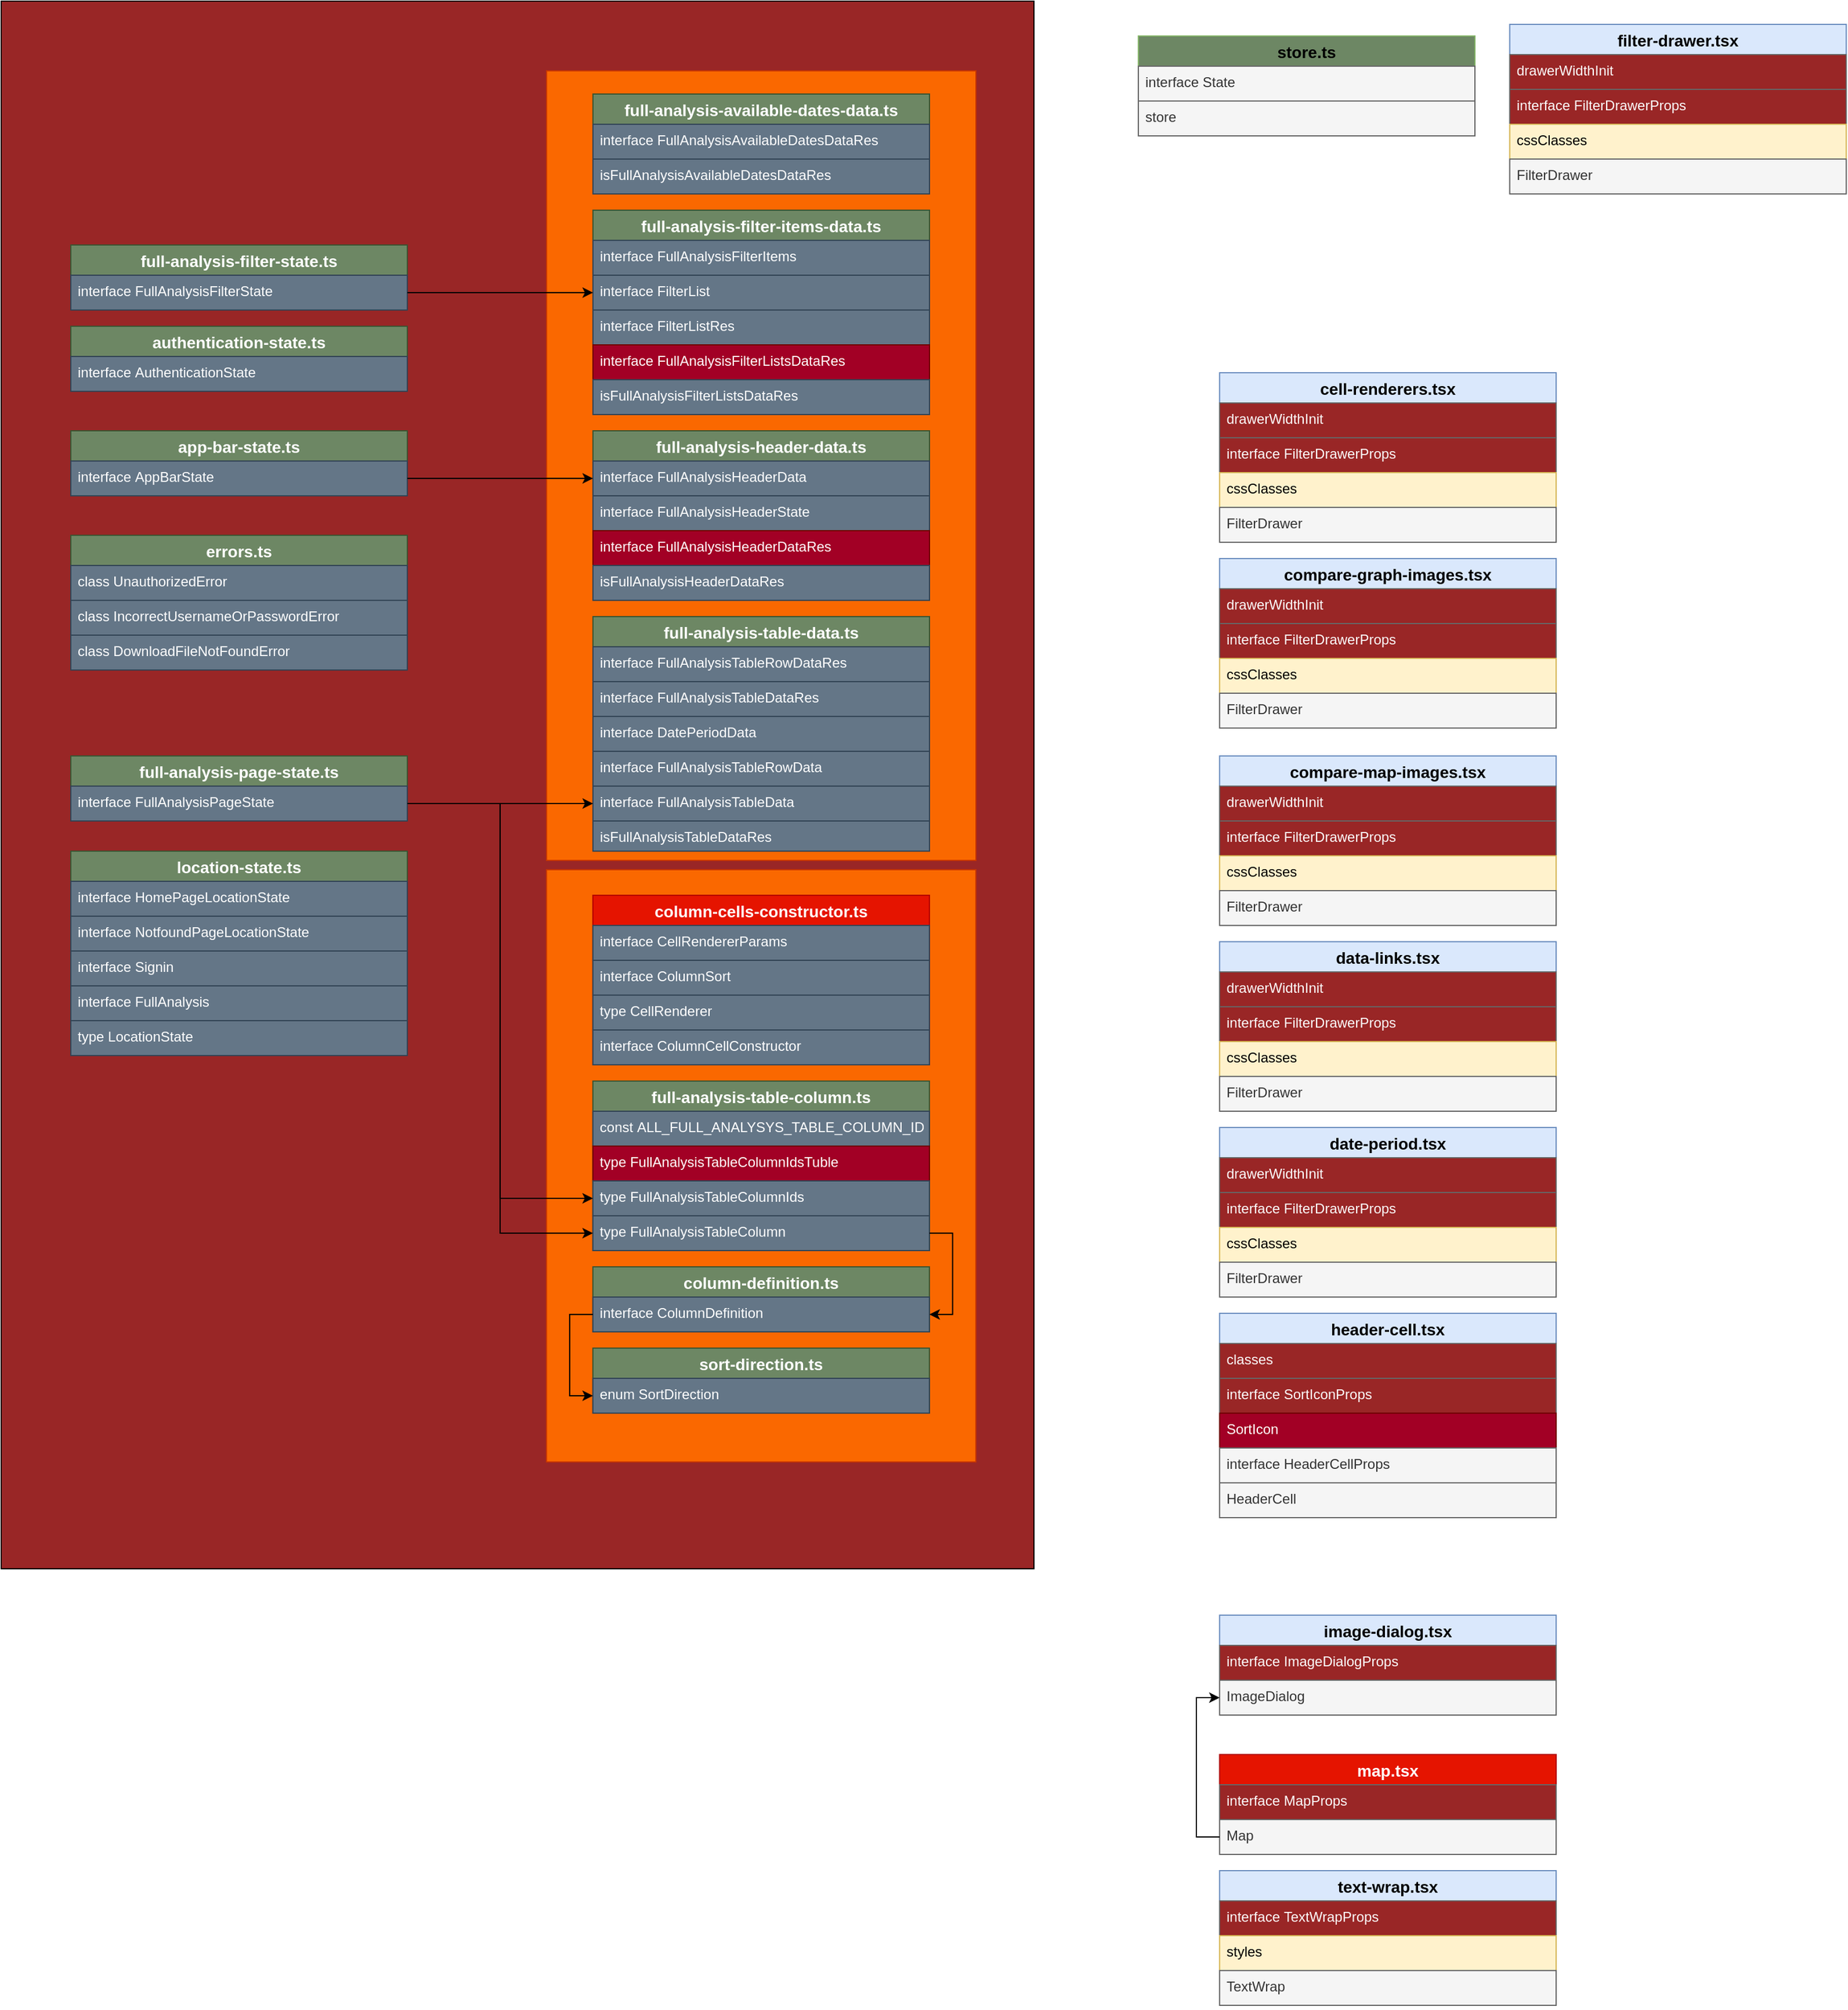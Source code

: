 <mxfile version="14.9.4" type="github">
  <diagram id="5SXes1SylNmNLAyZej1b" name="Page-1">
    <mxGraphModel dx="4013" dy="727" grid="1" gridSize="10" guides="1" tooltips="1" connect="1" arrows="1" fold="1" page="1" pageScale="1" pageWidth="850" pageHeight="1100" math="0" shadow="0">
      <root>
        <mxCell id="0" />
        <mxCell id="1" parent="0" />
        <mxCell id="j3aWC36EJ92PUxpBvVHE-167" value="" style="rounded=0;whiteSpace=wrap;html=1;fillColor=#992626;" vertex="1" parent="1">
          <mxGeometry x="-2810" y="80" width="890" height="1350" as="geometry" />
        </mxCell>
        <mxCell id="j3aWC36EJ92PUxpBvVHE-138" value="" style="rounded=0;whiteSpace=wrap;html=1;fillColor=#fa6800;strokeColor=#C73500;fontColor=#000000;" vertex="1" parent="1">
          <mxGeometry x="-2340" y="140" width="370" height="680" as="geometry" />
        </mxCell>
        <mxCell id="j3aWC36EJ92PUxpBvVHE-137" value="" style="rounded=0;whiteSpace=wrap;html=1;fillColor=#fa6800;strokeColor=#C73500;fontColor=#000000;" vertex="1" parent="1">
          <mxGeometry x="-2340.07" y="828" width="370" height="510" as="geometry" />
        </mxCell>
        <mxCell id="j3aWC36EJ92PUxpBvVHE-92" value="full-analysis-available-dates-data.ts" style="swimlane;fontStyle=1;childLayout=stackLayout;horizontal=1;startSize=26;horizontalStack=0;resizeParent=1;resizeParentMax=0;resizeLast=0;collapsible=1;marginBottom=0;align=center;fontSize=14;fillColor=#6d8764;strokeColor=#3A5431;fontColor=#ffffff;" vertex="1" parent="1">
          <mxGeometry x="-2300" y="160" width="290" height="86" as="geometry">
            <mxRectangle x="-70" y="90" width="120" height="26" as="alternateBounds" />
          </mxGeometry>
        </mxCell>
        <mxCell id="j3aWC36EJ92PUxpBvVHE-93" value="interface FullAnalysisAvailableDatesDataRes" style="text;strokeColor=#314354;fillColor=#647687;spacingLeft=4;spacingRight=4;overflow=hidden;rotatable=0;points=[[0,0.5],[1,0.5]];portConstraint=eastwest;fontSize=12;fontColor=#ffffff;" vertex="1" parent="j3aWC36EJ92PUxpBvVHE-92">
          <mxGeometry y="26" width="290" height="30" as="geometry" />
        </mxCell>
        <mxCell id="j3aWC36EJ92PUxpBvVHE-94" value="isFullAnalysisAvailableDatesDataRes" style="text;strokeColor=#314354;fillColor=#647687;spacingLeft=4;spacingRight=4;overflow=hidden;rotatable=0;points=[[0,0.5],[1,0.5]];portConstraint=eastwest;fontSize=12;fontColor=#ffffff;" vertex="1" parent="j3aWC36EJ92PUxpBvVHE-92">
          <mxGeometry y="56" width="290" height="30" as="geometry" />
        </mxCell>
        <mxCell id="j3aWC36EJ92PUxpBvVHE-95" value="full-analysis-filter-items-data.ts" style="swimlane;fontStyle=1;childLayout=stackLayout;horizontal=1;startSize=26;horizontalStack=0;resizeParent=1;resizeParentMax=0;resizeLast=0;collapsible=1;marginBottom=0;align=center;fontSize=14;fillColor=#6d8764;strokeColor=#3A5431;fontColor=#ffffff;" vertex="1" parent="1">
          <mxGeometry x="-2300" y="260" width="290" height="176" as="geometry">
            <mxRectangle x="-70" y="90" width="120" height="26" as="alternateBounds" />
          </mxGeometry>
        </mxCell>
        <mxCell id="j3aWC36EJ92PUxpBvVHE-96" value="interface FullAnalysisFilterItems" style="text;strokeColor=#314354;fillColor=#647687;spacingLeft=4;spacingRight=4;overflow=hidden;rotatable=0;points=[[0,0.5],[1,0.5]];portConstraint=eastwest;fontSize=12;fontColor=#ffffff;" vertex="1" parent="j3aWC36EJ92PUxpBvVHE-95">
          <mxGeometry y="26" width="290" height="30" as="geometry" />
        </mxCell>
        <mxCell id="j3aWC36EJ92PUxpBvVHE-97" value="interface FilterList" style="text;strokeColor=#314354;fillColor=#647687;spacingLeft=4;spacingRight=4;overflow=hidden;rotatable=0;points=[[0,0.5],[1,0.5]];portConstraint=eastwest;fontSize=12;fontColor=#ffffff;" vertex="1" parent="j3aWC36EJ92PUxpBvVHE-95">
          <mxGeometry y="56" width="290" height="30" as="geometry" />
        </mxCell>
        <mxCell id="j3aWC36EJ92PUxpBvVHE-104" value="interface FilterListRes" style="text;strokeColor=#314354;fillColor=#647687;spacingLeft=4;spacingRight=4;overflow=hidden;rotatable=0;points=[[0,0.5],[1,0.5]];portConstraint=eastwest;fontSize=12;fontColor=#ffffff;" vertex="1" parent="j3aWC36EJ92PUxpBvVHE-95">
          <mxGeometry y="86" width="290" height="30" as="geometry" />
        </mxCell>
        <mxCell id="j3aWC36EJ92PUxpBvVHE-105" value="interface FullAnalysisFilterListsDataRes" style="text;strokeColor=#6F0000;fillColor=#a20025;spacingLeft=4;spacingRight=4;overflow=hidden;rotatable=0;points=[[0,0.5],[1,0.5]];portConstraint=eastwest;fontSize=12;fontColor=#ffffff;" vertex="1" parent="j3aWC36EJ92PUxpBvVHE-95">
          <mxGeometry y="116" width="290" height="30" as="geometry" />
        </mxCell>
        <mxCell id="j3aWC36EJ92PUxpBvVHE-106" value="isFullAnalysisFilterListsDataRes" style="text;strokeColor=#314354;fillColor=#647687;spacingLeft=4;spacingRight=4;overflow=hidden;rotatable=0;points=[[0,0.5],[1,0.5]];portConstraint=eastwest;fontSize=12;fontColor=#ffffff;" vertex="1" parent="j3aWC36EJ92PUxpBvVHE-95">
          <mxGeometry y="146" width="290" height="30" as="geometry" />
        </mxCell>
        <mxCell id="j3aWC36EJ92PUxpBvVHE-101" value="full-analysis-table-data.ts" style="swimlane;fontStyle=1;childLayout=stackLayout;horizontal=1;startSize=26;horizontalStack=0;resizeParent=1;resizeParentMax=0;resizeLast=0;collapsible=1;marginBottom=0;align=center;fontSize=14;fillColor=#6d8764;strokeColor=#3A5431;fontColor=#ffffff;" vertex="1" parent="1">
          <mxGeometry x="-2300" y="610" width="290" height="202" as="geometry">
            <mxRectangle x="-70" y="90" width="120" height="26" as="alternateBounds" />
          </mxGeometry>
        </mxCell>
        <mxCell id="j3aWC36EJ92PUxpBvVHE-102" value="interface FullAnalysisTableRowDataRes" style="text;strokeColor=#314354;fillColor=#647687;spacingLeft=4;spacingRight=4;overflow=hidden;rotatable=0;points=[[0,0.5],[1,0.5]];portConstraint=eastwest;fontSize=12;fontColor=#ffffff;" vertex="1" parent="j3aWC36EJ92PUxpBvVHE-101">
          <mxGeometry y="26" width="290" height="30" as="geometry" />
        </mxCell>
        <mxCell id="j3aWC36EJ92PUxpBvVHE-113" value="interface FullAnalysisTableDataRes" style="text;strokeColor=#314354;fillColor=#647687;spacingLeft=4;spacingRight=4;overflow=hidden;rotatable=0;points=[[0,0.5],[1,0.5]];portConstraint=eastwest;fontSize=12;fontColor=#ffffff;" vertex="1" parent="j3aWC36EJ92PUxpBvVHE-101">
          <mxGeometry y="56" width="290" height="30" as="geometry" />
        </mxCell>
        <mxCell id="j3aWC36EJ92PUxpBvVHE-114" value="interface DatePeriodData" style="text;strokeColor=#314354;fillColor=#647687;spacingLeft=4;spacingRight=4;overflow=hidden;rotatable=0;points=[[0,0.5],[1,0.5]];portConstraint=eastwest;fontSize=12;fontColor=#ffffff;" vertex="1" parent="j3aWC36EJ92PUxpBvVHE-101">
          <mxGeometry y="86" width="290" height="30" as="geometry" />
        </mxCell>
        <mxCell id="j3aWC36EJ92PUxpBvVHE-115" value="interface FullAnalysisTableRowData" style="text;strokeColor=#314354;fillColor=#647687;spacingLeft=4;spacingRight=4;overflow=hidden;rotatable=0;points=[[0,0.5],[1,0.5]];portConstraint=eastwest;fontSize=12;fontColor=#ffffff;" vertex="1" parent="j3aWC36EJ92PUxpBvVHE-101">
          <mxGeometry y="116" width="290" height="30" as="geometry" />
        </mxCell>
        <mxCell id="j3aWC36EJ92PUxpBvVHE-116" value="interface FullAnalysisTableData" style="text;strokeColor=#314354;fillColor=#647687;spacingLeft=4;spacingRight=4;overflow=hidden;rotatable=0;points=[[0,0.5],[1,0.5]];portConstraint=eastwest;fontSize=12;fontColor=#ffffff;" vertex="1" parent="j3aWC36EJ92PUxpBvVHE-101">
          <mxGeometry y="146" width="290" height="30" as="geometry" />
        </mxCell>
        <mxCell id="j3aWC36EJ92PUxpBvVHE-103" value="isFullAnalysisTableDataRes" style="text;strokeColor=#314354;fillColor=#647687;spacingLeft=4;spacingRight=4;overflow=hidden;rotatable=0;points=[[0,0.5],[1,0.5]];portConstraint=eastwest;fontSize=12;fontColor=#ffffff;" vertex="1" parent="j3aWC36EJ92PUxpBvVHE-101">
          <mxGeometry y="176" width="290" height="26" as="geometry" />
        </mxCell>
        <mxCell id="j3aWC36EJ92PUxpBvVHE-107" value="full-analysis-header-data.ts" style="swimlane;fontStyle=1;childLayout=stackLayout;horizontal=1;startSize=26;horizontalStack=0;resizeParent=1;resizeParentMax=0;resizeLast=0;collapsible=1;marginBottom=0;align=center;fontSize=14;fillColor=#6d8764;strokeColor=#3A5431;fontColor=#ffffff;" vertex="1" parent="1">
          <mxGeometry x="-2300" y="450" width="290" height="146" as="geometry">
            <mxRectangle x="-70" y="90" width="120" height="26" as="alternateBounds" />
          </mxGeometry>
        </mxCell>
        <mxCell id="j3aWC36EJ92PUxpBvVHE-108" value="interface FullAnalysisHeaderData" style="text;strokeColor=#314354;fillColor=#647687;spacingLeft=4;spacingRight=4;overflow=hidden;rotatable=0;points=[[0,0.5],[1,0.5]];portConstraint=eastwest;fontSize=12;fontColor=#ffffff;" vertex="1" parent="j3aWC36EJ92PUxpBvVHE-107">
          <mxGeometry y="26" width="290" height="30" as="geometry" />
        </mxCell>
        <mxCell id="j3aWC36EJ92PUxpBvVHE-109" value="interface FullAnalysisHeaderState" style="text;strokeColor=#314354;fillColor=#647687;spacingLeft=4;spacingRight=4;overflow=hidden;rotatable=0;points=[[0,0.5],[1,0.5]];portConstraint=eastwest;fontSize=12;fontColor=#ffffff;" vertex="1" parent="j3aWC36EJ92PUxpBvVHE-107">
          <mxGeometry y="56" width="290" height="30" as="geometry" />
        </mxCell>
        <mxCell id="j3aWC36EJ92PUxpBvVHE-111" value="interface FullAnalysisHeaderDataRes" style="text;strokeColor=#6F0000;fillColor=#a20025;spacingLeft=4;spacingRight=4;overflow=hidden;rotatable=0;points=[[0,0.5],[1,0.5]];portConstraint=eastwest;fontSize=12;fontColor=#ffffff;" vertex="1" parent="j3aWC36EJ92PUxpBvVHE-107">
          <mxGeometry y="86" width="290" height="30" as="geometry" />
        </mxCell>
        <mxCell id="j3aWC36EJ92PUxpBvVHE-112" value="isFullAnalysisHeaderDataRes" style="text;strokeColor=#314354;fillColor=#647687;spacingLeft=4;spacingRight=4;overflow=hidden;rotatable=0;points=[[0,0.5],[1,0.5]];portConstraint=eastwest;fontSize=12;fontColor=#ffffff;" vertex="1" parent="j3aWC36EJ92PUxpBvVHE-107">
          <mxGeometry y="116" width="290" height="30" as="geometry" />
        </mxCell>
        <mxCell id="j3aWC36EJ92PUxpBvVHE-117" value="column-definition.ts" style="swimlane;fontStyle=1;childLayout=stackLayout;horizontal=1;startSize=26;horizontalStack=0;resizeParent=1;resizeParentMax=0;resizeLast=0;collapsible=1;marginBottom=0;align=center;fontSize=14;fillColor=#6d8764;strokeColor=#3A5431;fontColor=#ffffff;" vertex="1" parent="1">
          <mxGeometry x="-2300.07" y="1170" width="290" height="56" as="geometry">
            <mxRectangle x="-70" y="90" width="120" height="26" as="alternateBounds" />
          </mxGeometry>
        </mxCell>
        <mxCell id="j3aWC36EJ92PUxpBvVHE-119" value="interface ColumnDefinition" style="text;strokeColor=#314354;fillColor=#647687;spacingLeft=4;spacingRight=4;overflow=hidden;rotatable=0;points=[[0,0.5],[1,0.5]];portConstraint=eastwest;fontSize=12;fontColor=#ffffff;" vertex="1" parent="j3aWC36EJ92PUxpBvVHE-117">
          <mxGeometry y="26" width="290" height="30" as="geometry" />
        </mxCell>
        <mxCell id="j3aWC36EJ92PUxpBvVHE-120" value="full-analysis-table-column.ts" style="swimlane;fontStyle=1;childLayout=stackLayout;horizontal=1;startSize=26;horizontalStack=0;resizeParent=1;resizeParentMax=0;resizeLast=0;collapsible=1;marginBottom=0;align=center;fontSize=14;fillColor=#6d8764;strokeColor=#3A5431;fontColor=#ffffff;" vertex="1" parent="1">
          <mxGeometry x="-2300.07" y="1010" width="290" height="146" as="geometry">
            <mxRectangle x="-70" y="90" width="120" height="26" as="alternateBounds" />
          </mxGeometry>
        </mxCell>
        <mxCell id="j3aWC36EJ92PUxpBvVHE-121" value="const ALL_FULL_ANALYSYS_TABLE_COLUMN_IDS" style="text;strokeColor=#314354;fillColor=#647687;spacingLeft=4;spacingRight=4;overflow=hidden;rotatable=0;points=[[0,0.5],[1,0.5]];portConstraint=eastwest;fontSize=12;fontColor=#ffffff;" vertex="1" parent="j3aWC36EJ92PUxpBvVHE-120">
          <mxGeometry y="26" width="290" height="30" as="geometry" />
        </mxCell>
        <mxCell id="j3aWC36EJ92PUxpBvVHE-122" value="type FullAnalysisTableColumnIdsTuble" style="text;strokeColor=#6F0000;fillColor=#a20025;spacingLeft=4;spacingRight=4;overflow=hidden;rotatable=0;points=[[0,0.5],[1,0.5]];portConstraint=eastwest;fontSize=12;fontColor=#ffffff;" vertex="1" parent="j3aWC36EJ92PUxpBvVHE-120">
          <mxGeometry y="56" width="290" height="30" as="geometry" />
        </mxCell>
        <mxCell id="j3aWC36EJ92PUxpBvVHE-132" value="type FullAnalysisTableColumnIds" style="text;strokeColor=#314354;fillColor=#647687;spacingLeft=4;spacingRight=4;overflow=hidden;rotatable=0;points=[[0,0.5],[1,0.5]];portConstraint=eastwest;fontSize=12;fontColor=#ffffff;" vertex="1" parent="j3aWC36EJ92PUxpBvVHE-120">
          <mxGeometry y="86" width="290" height="30" as="geometry" />
        </mxCell>
        <mxCell id="j3aWC36EJ92PUxpBvVHE-133" value="type FullAnalysisTableColumn" style="text;strokeColor=#314354;fillColor=#647687;spacingLeft=4;spacingRight=4;overflow=hidden;rotatable=0;points=[[0,0.5],[1,0.5]];portConstraint=eastwest;fontSize=12;fontColor=#ffffff;" vertex="1" parent="j3aWC36EJ92PUxpBvVHE-120">
          <mxGeometry y="116" width="290" height="30" as="geometry" />
        </mxCell>
        <mxCell id="j3aWC36EJ92PUxpBvVHE-123" value="sort-direction.ts" style="swimlane;fontStyle=1;childLayout=stackLayout;horizontal=1;startSize=26;horizontalStack=0;resizeParent=1;resizeParentMax=0;resizeLast=0;collapsible=1;marginBottom=0;align=center;fontSize=14;fillColor=#6d8764;strokeColor=#3A5431;fontColor=#ffffff;" vertex="1" parent="1">
          <mxGeometry x="-2300.07" y="1240" width="290" height="56" as="geometry">
            <mxRectangle x="-70" y="90" width="120" height="26" as="alternateBounds" />
          </mxGeometry>
        </mxCell>
        <mxCell id="j3aWC36EJ92PUxpBvVHE-124" value="enum SortDirection" style="text;strokeColor=#314354;fillColor=#647687;spacingLeft=4;spacingRight=4;overflow=hidden;rotatable=0;points=[[0,0.5],[1,0.5]];portConstraint=eastwest;fontSize=12;fontColor=#ffffff;" vertex="1" parent="j3aWC36EJ92PUxpBvVHE-123">
          <mxGeometry y="26" width="290" height="30" as="geometry" />
        </mxCell>
        <mxCell id="j3aWC36EJ92PUxpBvVHE-126" value="column-cells-constructor.ts" style="swimlane;fontStyle=1;childLayout=stackLayout;horizontal=1;startSize=26;horizontalStack=0;resizeParent=1;resizeParentMax=0;resizeLast=0;collapsible=1;marginBottom=0;align=center;fontSize=14;fillColor=#e51400;strokeColor=#B20000;fontColor=#ffffff;" vertex="1" parent="1">
          <mxGeometry x="-2300.07" y="850" width="290" height="146" as="geometry">
            <mxRectangle x="-70" y="90" width="120" height="26" as="alternateBounds" />
          </mxGeometry>
        </mxCell>
        <mxCell id="j3aWC36EJ92PUxpBvVHE-127" value="interface CellRendererParams" style="text;strokeColor=#314354;fillColor=#647687;spacingLeft=4;spacingRight=4;overflow=hidden;rotatable=0;points=[[0,0.5],[1,0.5]];portConstraint=eastwest;fontSize=12;fontColor=#ffffff;" vertex="1" parent="j3aWC36EJ92PUxpBvVHE-126">
          <mxGeometry y="26" width="290" height="30" as="geometry" />
        </mxCell>
        <mxCell id="j3aWC36EJ92PUxpBvVHE-128" value="interface ColumnSort" style="text;strokeColor=#314354;fillColor=#647687;spacingLeft=4;spacingRight=4;overflow=hidden;rotatable=0;points=[[0,0.5],[1,0.5]];portConstraint=eastwest;fontSize=12;fontColor=#ffffff;" vertex="1" parent="j3aWC36EJ92PUxpBvVHE-126">
          <mxGeometry y="56" width="290" height="30" as="geometry" />
        </mxCell>
        <mxCell id="j3aWC36EJ92PUxpBvVHE-130" value="type CellRenderer" style="text;strokeColor=#314354;fillColor=#647687;spacingLeft=4;spacingRight=4;overflow=hidden;rotatable=0;points=[[0,0.5],[1,0.5]];portConstraint=eastwest;fontSize=12;fontColor=#ffffff;" vertex="1" parent="j3aWC36EJ92PUxpBvVHE-126">
          <mxGeometry y="86" width="290" height="30" as="geometry" />
        </mxCell>
        <mxCell id="j3aWC36EJ92PUxpBvVHE-131" value="interface ColumnCellConstructor" style="text;strokeColor=#314354;fillColor=#647687;spacingLeft=4;spacingRight=4;overflow=hidden;rotatable=0;points=[[0,0.5],[1,0.5]];portConstraint=eastwest;fontSize=12;fontColor=#ffffff;" vertex="1" parent="j3aWC36EJ92PUxpBvVHE-126">
          <mxGeometry y="116" width="290" height="30" as="geometry" />
        </mxCell>
        <mxCell id="j3aWC36EJ92PUxpBvVHE-129" style="edgeStyle=orthogonalEdgeStyle;rounded=0;orthogonalLoop=1;jettySize=auto;html=1;entryX=0;entryY=0.5;entryDx=0;entryDy=0;" edge="1" parent="1" source="j3aWC36EJ92PUxpBvVHE-119" target="j3aWC36EJ92PUxpBvVHE-124">
          <mxGeometry relative="1" as="geometry" />
        </mxCell>
        <mxCell id="j3aWC36EJ92PUxpBvVHE-136" style="edgeStyle=orthogonalEdgeStyle;rounded=0;orthogonalLoop=1;jettySize=auto;html=1;exitX=1;exitY=0.5;exitDx=0;exitDy=0;" edge="1" parent="1" source="j3aWC36EJ92PUxpBvVHE-133" target="j3aWC36EJ92PUxpBvVHE-119">
          <mxGeometry relative="1" as="geometry" />
        </mxCell>
        <mxCell id="j3aWC36EJ92PUxpBvVHE-139" value="app-bar-state.ts" style="swimlane;fontStyle=1;childLayout=stackLayout;horizontal=1;startSize=26;horizontalStack=0;resizeParent=1;resizeParentMax=0;resizeLast=0;collapsible=1;marginBottom=0;align=center;fontSize=14;fillColor=#6d8764;strokeColor=#3A5431;fontColor=#ffffff;" vertex="1" parent="1">
          <mxGeometry x="-2750" y="450" width="290" height="56" as="geometry">
            <mxRectangle x="-70" y="90" width="120" height="26" as="alternateBounds" />
          </mxGeometry>
        </mxCell>
        <mxCell id="j3aWC36EJ92PUxpBvVHE-141" value="interface AppBarState" style="text;strokeColor=#314354;fillColor=#647687;spacingLeft=4;spacingRight=4;overflow=hidden;rotatable=0;points=[[0,0.5],[1,0.5]];portConstraint=eastwest;fontSize=12;fontColor=#ffffff;" vertex="1" parent="j3aWC36EJ92PUxpBvVHE-139">
          <mxGeometry y="26" width="290" height="30" as="geometry" />
        </mxCell>
        <mxCell id="j3aWC36EJ92PUxpBvVHE-142" value="authentication-state.ts" style="swimlane;fontStyle=1;childLayout=stackLayout;horizontal=1;startSize=26;horizontalStack=0;resizeParent=1;resizeParentMax=0;resizeLast=0;collapsible=1;marginBottom=0;align=center;fontSize=14;fillColor=#6d8764;strokeColor=#3A5431;fontColor=#ffffff;" vertex="1" parent="1">
          <mxGeometry x="-2750" y="360" width="290" height="56" as="geometry">
            <mxRectangle x="-70" y="90" width="120" height="26" as="alternateBounds" />
          </mxGeometry>
        </mxCell>
        <mxCell id="j3aWC36EJ92PUxpBvVHE-143" value="interface AuthenticationState" style="text;strokeColor=#314354;fillColor=#647687;spacingLeft=4;spacingRight=4;overflow=hidden;rotatable=0;points=[[0,0.5],[1,0.5]];portConstraint=eastwest;fontSize=12;fontColor=#ffffff;" vertex="1" parent="j3aWC36EJ92PUxpBvVHE-142">
          <mxGeometry y="26" width="290" height="30" as="geometry" />
        </mxCell>
        <mxCell id="j3aWC36EJ92PUxpBvVHE-145" value="errors.ts" style="swimlane;fontStyle=1;childLayout=stackLayout;horizontal=1;startSize=26;horizontalStack=0;resizeParent=1;resizeParentMax=0;resizeLast=0;collapsible=1;marginBottom=0;align=center;fontSize=14;fillColor=#6d8764;strokeColor=#3A5431;fontColor=#ffffff;" vertex="1" parent="1">
          <mxGeometry x="-2750" y="540" width="290" height="116" as="geometry">
            <mxRectangle x="-70" y="90" width="120" height="26" as="alternateBounds" />
          </mxGeometry>
        </mxCell>
        <mxCell id="j3aWC36EJ92PUxpBvVHE-164" value="class UnauthorizedError" style="text;strokeColor=#314354;fillColor=#647687;spacingLeft=4;spacingRight=4;overflow=hidden;rotatable=0;points=[[0,0.5],[1,0.5]];portConstraint=eastwest;fontSize=12;fontColor=#ffffff;" vertex="1" parent="j3aWC36EJ92PUxpBvVHE-145">
          <mxGeometry y="26" width="290" height="30" as="geometry" />
        </mxCell>
        <mxCell id="j3aWC36EJ92PUxpBvVHE-146" value="class IncorrectUsernameOrPasswordError" style="text;strokeColor=#314354;fillColor=#647687;spacingLeft=4;spacingRight=4;overflow=hidden;rotatable=0;points=[[0,0.5],[1,0.5]];portConstraint=eastwest;fontSize=12;fontColor=#ffffff;" vertex="1" parent="j3aWC36EJ92PUxpBvVHE-145">
          <mxGeometry y="56" width="290" height="30" as="geometry" />
        </mxCell>
        <mxCell id="j3aWC36EJ92PUxpBvVHE-147" value="class DownloadFileNotFoundError" style="text;strokeColor=#314354;fillColor=#647687;spacingLeft=4;spacingRight=4;overflow=hidden;rotatable=0;points=[[0,0.5],[1,0.5]];portConstraint=eastwest;fontSize=12;fontColor=#ffffff;" vertex="1" parent="j3aWC36EJ92PUxpBvVHE-145">
          <mxGeometry y="86" width="290" height="30" as="geometry" />
        </mxCell>
        <mxCell id="j3aWC36EJ92PUxpBvVHE-148" value="full-analysis-filter-state.ts" style="swimlane;fontStyle=1;childLayout=stackLayout;horizontal=1;startSize=26;horizontalStack=0;resizeParent=1;resizeParentMax=0;resizeLast=0;collapsible=1;marginBottom=0;align=center;fontSize=14;fillColor=#6d8764;strokeColor=#3A5431;fontColor=#ffffff;" vertex="1" parent="1">
          <mxGeometry x="-2750" y="290" width="290" height="56" as="geometry">
            <mxRectangle x="-70" y="90" width="120" height="26" as="alternateBounds" />
          </mxGeometry>
        </mxCell>
        <mxCell id="j3aWC36EJ92PUxpBvVHE-150" value="interface FullAnalysisFilterState" style="text;strokeColor=#314354;fillColor=#647687;spacingLeft=4;spacingRight=4;overflow=hidden;rotatable=0;points=[[0,0.5],[1,0.5]];portConstraint=eastwest;fontSize=12;fontColor=#ffffff;" vertex="1" parent="j3aWC36EJ92PUxpBvVHE-148">
          <mxGeometry y="26" width="290" height="30" as="geometry" />
        </mxCell>
        <mxCell id="j3aWC36EJ92PUxpBvVHE-151" value="full-analysis-page-state.ts" style="swimlane;fontStyle=1;childLayout=stackLayout;horizontal=1;startSize=26;horizontalStack=0;resizeParent=1;resizeParentMax=0;resizeLast=0;collapsible=1;marginBottom=0;align=center;fontSize=14;fillColor=#6d8764;strokeColor=#3A5431;fontColor=#ffffff;" vertex="1" parent="1">
          <mxGeometry x="-2750" y="730" width="290" height="56" as="geometry">
            <mxRectangle x="-70" y="90" width="120" height="26" as="alternateBounds" />
          </mxGeometry>
        </mxCell>
        <mxCell id="j3aWC36EJ92PUxpBvVHE-153" value="interface FullAnalysisPageState" style="text;strokeColor=#314354;fillColor=#647687;spacingLeft=4;spacingRight=4;overflow=hidden;rotatable=0;points=[[0,0.5],[1,0.5]];portConstraint=eastwest;fontSize=12;fontColor=#ffffff;" vertex="1" parent="j3aWC36EJ92PUxpBvVHE-151">
          <mxGeometry y="26" width="290" height="30" as="geometry" />
        </mxCell>
        <mxCell id="j3aWC36EJ92PUxpBvVHE-154" value="location-state.ts" style="swimlane;fontStyle=1;childLayout=stackLayout;horizontal=1;startSize=26;horizontalStack=0;resizeParent=1;resizeParentMax=0;resizeLast=0;collapsible=1;marginBottom=0;align=center;fontSize=14;fillColor=#6d8764;strokeColor=#3A5431;fontColor=#ffffff;" vertex="1" parent="1">
          <mxGeometry x="-2750" y="812" width="290" height="176" as="geometry">
            <mxRectangle x="-70" y="90" width="120" height="26" as="alternateBounds" />
          </mxGeometry>
        </mxCell>
        <mxCell id="j3aWC36EJ92PUxpBvVHE-155" value="interface HomePageLocationState" style="text;strokeColor=#314354;fillColor=#647687;spacingLeft=4;spacingRight=4;overflow=hidden;rotatable=0;points=[[0,0.5],[1,0.5]];portConstraint=eastwest;fontSize=12;fontColor=#ffffff;" vertex="1" parent="j3aWC36EJ92PUxpBvVHE-154">
          <mxGeometry y="26" width="290" height="30" as="geometry" />
        </mxCell>
        <mxCell id="j3aWC36EJ92PUxpBvVHE-159" value="interface NotfoundPageLocationState" style="text;strokeColor=#314354;fillColor=#647687;spacingLeft=4;spacingRight=4;overflow=hidden;rotatable=0;points=[[0,0.5],[1,0.5]];portConstraint=eastwest;fontSize=12;fontColor=#ffffff;" vertex="1" parent="j3aWC36EJ92PUxpBvVHE-154">
          <mxGeometry y="56" width="290" height="30" as="geometry" />
        </mxCell>
        <mxCell id="j3aWC36EJ92PUxpBvVHE-158" value="interface Signin" style="text;strokeColor=#314354;fillColor=#647687;spacingLeft=4;spacingRight=4;overflow=hidden;rotatable=0;points=[[0,0.5],[1,0.5]];portConstraint=eastwest;fontSize=12;fontColor=#ffffff;" vertex="1" parent="j3aWC36EJ92PUxpBvVHE-154">
          <mxGeometry y="86" width="290" height="30" as="geometry" />
        </mxCell>
        <mxCell id="j3aWC36EJ92PUxpBvVHE-157" value="interface FullAnalysis" style="text;strokeColor=#314354;fillColor=#647687;spacingLeft=4;spacingRight=4;overflow=hidden;rotatable=0;points=[[0,0.5],[1,0.5]];portConstraint=eastwest;fontSize=12;fontColor=#ffffff;" vertex="1" parent="j3aWC36EJ92PUxpBvVHE-154">
          <mxGeometry y="116" width="290" height="30" as="geometry" />
        </mxCell>
        <mxCell id="j3aWC36EJ92PUxpBvVHE-156" value="type LocationState" style="text;strokeColor=#314354;fillColor=#647687;spacingLeft=4;spacingRight=4;overflow=hidden;rotatable=0;points=[[0,0.5],[1,0.5]];portConstraint=eastwest;fontSize=12;fontColor=#ffffff;" vertex="1" parent="j3aWC36EJ92PUxpBvVHE-154">
          <mxGeometry y="146" width="290" height="30" as="geometry" />
        </mxCell>
        <mxCell id="j3aWC36EJ92PUxpBvVHE-160" style="edgeStyle=orthogonalEdgeStyle;rounded=0;orthogonalLoop=1;jettySize=auto;html=1;" edge="1" parent="1" source="j3aWC36EJ92PUxpBvVHE-153" target="j3aWC36EJ92PUxpBvVHE-116">
          <mxGeometry relative="1" as="geometry" />
        </mxCell>
        <mxCell id="j3aWC36EJ92PUxpBvVHE-161" style="edgeStyle=orthogonalEdgeStyle;rounded=0;orthogonalLoop=1;jettySize=auto;html=1;" edge="1" parent="1" source="j3aWC36EJ92PUxpBvVHE-153" target="j3aWC36EJ92PUxpBvVHE-133">
          <mxGeometry relative="1" as="geometry" />
        </mxCell>
        <mxCell id="j3aWC36EJ92PUxpBvVHE-162" style="edgeStyle=orthogonalEdgeStyle;rounded=0;orthogonalLoop=1;jettySize=auto;html=1;" edge="1" parent="1" source="j3aWC36EJ92PUxpBvVHE-153" target="j3aWC36EJ92PUxpBvVHE-132">
          <mxGeometry relative="1" as="geometry" />
        </mxCell>
        <mxCell id="j3aWC36EJ92PUxpBvVHE-163" style="edgeStyle=orthogonalEdgeStyle;rounded=0;orthogonalLoop=1;jettySize=auto;html=1;entryX=0;entryY=0.5;entryDx=0;entryDy=0;" edge="1" parent="1" source="j3aWC36EJ92PUxpBvVHE-150" target="j3aWC36EJ92PUxpBvVHE-97">
          <mxGeometry relative="1" as="geometry" />
        </mxCell>
        <mxCell id="j3aWC36EJ92PUxpBvVHE-165" style="edgeStyle=orthogonalEdgeStyle;rounded=0;orthogonalLoop=1;jettySize=auto;html=1;" edge="1" parent="1" source="j3aWC36EJ92PUxpBvVHE-141" target="j3aWC36EJ92PUxpBvVHE-108">
          <mxGeometry relative="1" as="geometry" />
        </mxCell>
        <mxCell id="j3aWC36EJ92PUxpBvVHE-168" value="filter-drawer.tsx" style="swimlane;fontStyle=1;childLayout=stackLayout;horizontal=1;startSize=26;horizontalStack=0;resizeParent=1;resizeParentMax=0;resizeLast=0;collapsible=1;marginBottom=0;align=center;fontSize=14;fillColor=#dae8fc;strokeColor=#6c8ebf;" vertex="1" parent="1">
          <mxGeometry x="-1510" y="100" width="290" height="146" as="geometry">
            <mxRectangle x="-70" y="90" width="120" height="26" as="alternateBounds" />
          </mxGeometry>
        </mxCell>
        <mxCell id="j3aWC36EJ92PUxpBvVHE-169" value="drawerWidthInit" style="text;strokeColor=#666666;spacingLeft=4;spacingRight=4;overflow=hidden;rotatable=0;points=[[0,0.5],[1,0.5]];portConstraint=eastwest;fontSize=12;fillColor=#992626;fontColor=#FCFCFC;" vertex="1" parent="j3aWC36EJ92PUxpBvVHE-168">
          <mxGeometry y="26" width="290" height="30" as="geometry" />
        </mxCell>
        <mxCell id="j3aWC36EJ92PUxpBvVHE-170" value="interface FilterDrawerProps" style="text;strokeColor=#666666;spacingLeft=4;spacingRight=4;overflow=hidden;rotatable=0;points=[[0,0.5],[1,0.5]];portConstraint=eastwest;fontSize=12;fillColor=#992626;fontColor=#FCFCFC;" vertex="1" parent="j3aWC36EJ92PUxpBvVHE-168">
          <mxGeometry y="56" width="290" height="30" as="geometry" />
        </mxCell>
        <mxCell id="j3aWC36EJ92PUxpBvVHE-171" value="cssClasses" style="text;strokeColor=#d6b656;fillColor=#fff2cc;spacingLeft=4;spacingRight=4;overflow=hidden;rotatable=0;points=[[0,0.5],[1,0.5]];portConstraint=eastwest;fontSize=12;" vertex="1" parent="j3aWC36EJ92PUxpBvVHE-168">
          <mxGeometry y="86" width="290" height="30" as="geometry" />
        </mxCell>
        <mxCell id="j3aWC36EJ92PUxpBvVHE-172" value="FilterDrawer" style="text;strokeColor=#666666;fillColor=#f5f5f5;spacingLeft=4;spacingRight=4;overflow=hidden;rotatable=0;points=[[0,0.5],[1,0.5]];portConstraint=eastwest;fontSize=12;fontColor=#333333;" vertex="1" parent="j3aWC36EJ92PUxpBvVHE-168">
          <mxGeometry y="116" width="290" height="30" as="geometry" />
        </mxCell>
        <mxCell id="j3aWC36EJ92PUxpBvVHE-173" value="store.ts" style="swimlane;fontStyle=1;childLayout=stackLayout;horizontal=1;startSize=26;horizontalStack=0;resizeParent=1;resizeParentMax=0;resizeLast=0;collapsible=1;marginBottom=0;align=center;fontSize=14;strokeColor=#82b366;fillColor=#6D8764;" vertex="1" parent="1">
          <mxGeometry x="-1830" y="110" width="290" height="86" as="geometry">
            <mxRectangle x="-70" y="90" width="120" height="26" as="alternateBounds" />
          </mxGeometry>
        </mxCell>
        <mxCell id="j3aWC36EJ92PUxpBvVHE-174" value="interface State" style="text;strokeColor=#666666;spacingLeft=4;spacingRight=4;overflow=hidden;rotatable=0;points=[[0,0.5],[1,0.5]];portConstraint=eastwest;fontSize=12;fillColor=#f5f5f5;fontColor=#333333;" vertex="1" parent="j3aWC36EJ92PUxpBvVHE-173">
          <mxGeometry y="26" width="290" height="30" as="geometry" />
        </mxCell>
        <mxCell id="j3aWC36EJ92PUxpBvVHE-175" value="store" style="text;spacingLeft=4;spacingRight=4;overflow=hidden;rotatable=0;points=[[0,0.5],[1,0.5]];portConstraint=eastwest;fontSize=12;strokeColor=#666666;fillColor=#f5f5f5;fontColor=#333333;" vertex="1" parent="j3aWC36EJ92PUxpBvVHE-173">
          <mxGeometry y="56" width="290" height="30" as="geometry" />
        </mxCell>
        <mxCell id="j3aWC36EJ92PUxpBvVHE-176" value="cell-renderers.tsx" style="swimlane;fontStyle=1;childLayout=stackLayout;horizontal=1;startSize=26;horizontalStack=0;resizeParent=1;resizeParentMax=0;resizeLast=0;collapsible=1;marginBottom=0;align=center;fontSize=14;fillColor=#dae8fc;strokeColor=#6c8ebf;" vertex="1" parent="1">
          <mxGeometry x="-1760" y="400" width="290" height="146" as="geometry">
            <mxRectangle x="-70" y="90" width="120" height="26" as="alternateBounds" />
          </mxGeometry>
        </mxCell>
        <mxCell id="j3aWC36EJ92PUxpBvVHE-177" value="drawerWidthInit" style="text;strokeColor=#666666;spacingLeft=4;spacingRight=4;overflow=hidden;rotatable=0;points=[[0,0.5],[1,0.5]];portConstraint=eastwest;fontSize=12;fillColor=#992626;fontColor=#FCFCFC;" vertex="1" parent="j3aWC36EJ92PUxpBvVHE-176">
          <mxGeometry y="26" width="290" height="30" as="geometry" />
        </mxCell>
        <mxCell id="j3aWC36EJ92PUxpBvVHE-178" value="interface FilterDrawerProps" style="text;strokeColor=#666666;spacingLeft=4;spacingRight=4;overflow=hidden;rotatable=0;points=[[0,0.5],[1,0.5]];portConstraint=eastwest;fontSize=12;fillColor=#992626;fontColor=#FCFCFC;" vertex="1" parent="j3aWC36EJ92PUxpBvVHE-176">
          <mxGeometry y="56" width="290" height="30" as="geometry" />
        </mxCell>
        <mxCell id="j3aWC36EJ92PUxpBvVHE-179" value="cssClasses" style="text;strokeColor=#d6b656;fillColor=#fff2cc;spacingLeft=4;spacingRight=4;overflow=hidden;rotatable=0;points=[[0,0.5],[1,0.5]];portConstraint=eastwest;fontSize=12;" vertex="1" parent="j3aWC36EJ92PUxpBvVHE-176">
          <mxGeometry y="86" width="290" height="30" as="geometry" />
        </mxCell>
        <mxCell id="j3aWC36EJ92PUxpBvVHE-180" value="FilterDrawer" style="text;strokeColor=#666666;fillColor=#f5f5f5;spacingLeft=4;spacingRight=4;overflow=hidden;rotatable=0;points=[[0,0.5],[1,0.5]];portConstraint=eastwest;fontSize=12;fontColor=#333333;" vertex="1" parent="j3aWC36EJ92PUxpBvVHE-176">
          <mxGeometry y="116" width="290" height="30" as="geometry" />
        </mxCell>
        <mxCell id="j3aWC36EJ92PUxpBvVHE-181" value="compare-graph-images.tsx" style="swimlane;fontStyle=1;childLayout=stackLayout;horizontal=1;startSize=26;horizontalStack=0;resizeParent=1;resizeParentMax=0;resizeLast=0;collapsible=1;marginBottom=0;align=center;fontSize=14;fillColor=#dae8fc;strokeColor=#6c8ebf;" vertex="1" parent="1">
          <mxGeometry x="-1760" y="560" width="290" height="146" as="geometry">
            <mxRectangle x="-70" y="90" width="120" height="26" as="alternateBounds" />
          </mxGeometry>
        </mxCell>
        <mxCell id="j3aWC36EJ92PUxpBvVHE-182" value="drawerWidthInit" style="text;strokeColor=#666666;spacingLeft=4;spacingRight=4;overflow=hidden;rotatable=0;points=[[0,0.5],[1,0.5]];portConstraint=eastwest;fontSize=12;fillColor=#992626;fontColor=#FCFCFC;" vertex="1" parent="j3aWC36EJ92PUxpBvVHE-181">
          <mxGeometry y="26" width="290" height="30" as="geometry" />
        </mxCell>
        <mxCell id="j3aWC36EJ92PUxpBvVHE-183" value="interface FilterDrawerProps" style="text;strokeColor=#666666;spacingLeft=4;spacingRight=4;overflow=hidden;rotatable=0;points=[[0,0.5],[1,0.5]];portConstraint=eastwest;fontSize=12;fillColor=#992626;fontColor=#FCFCFC;" vertex="1" parent="j3aWC36EJ92PUxpBvVHE-181">
          <mxGeometry y="56" width="290" height="30" as="geometry" />
        </mxCell>
        <mxCell id="j3aWC36EJ92PUxpBvVHE-184" value="cssClasses" style="text;strokeColor=#d6b656;fillColor=#fff2cc;spacingLeft=4;spacingRight=4;overflow=hidden;rotatable=0;points=[[0,0.5],[1,0.5]];portConstraint=eastwest;fontSize=12;" vertex="1" parent="j3aWC36EJ92PUxpBvVHE-181">
          <mxGeometry y="86" width="290" height="30" as="geometry" />
        </mxCell>
        <mxCell id="j3aWC36EJ92PUxpBvVHE-185" value="FilterDrawer" style="text;strokeColor=#666666;fillColor=#f5f5f5;spacingLeft=4;spacingRight=4;overflow=hidden;rotatable=0;points=[[0,0.5],[1,0.5]];portConstraint=eastwest;fontSize=12;fontColor=#333333;" vertex="1" parent="j3aWC36EJ92PUxpBvVHE-181">
          <mxGeometry y="116" width="290" height="30" as="geometry" />
        </mxCell>
        <mxCell id="j3aWC36EJ92PUxpBvVHE-186" value="compare-map-images.tsx" style="swimlane;fontStyle=1;childLayout=stackLayout;horizontal=1;startSize=26;horizontalStack=0;resizeParent=1;resizeParentMax=0;resizeLast=0;collapsible=1;marginBottom=0;align=center;fontSize=14;fillColor=#dae8fc;strokeColor=#6c8ebf;" vertex="1" parent="1">
          <mxGeometry x="-1760" y="730" width="290" height="146" as="geometry">
            <mxRectangle x="-70" y="90" width="120" height="26" as="alternateBounds" />
          </mxGeometry>
        </mxCell>
        <mxCell id="j3aWC36EJ92PUxpBvVHE-187" value="drawerWidthInit" style="text;strokeColor=#666666;spacingLeft=4;spacingRight=4;overflow=hidden;rotatable=0;points=[[0,0.5],[1,0.5]];portConstraint=eastwest;fontSize=12;fillColor=#992626;fontColor=#FCFCFC;" vertex="1" parent="j3aWC36EJ92PUxpBvVHE-186">
          <mxGeometry y="26" width="290" height="30" as="geometry" />
        </mxCell>
        <mxCell id="j3aWC36EJ92PUxpBvVHE-188" value="interface FilterDrawerProps" style="text;strokeColor=#666666;spacingLeft=4;spacingRight=4;overflow=hidden;rotatable=0;points=[[0,0.5],[1,0.5]];portConstraint=eastwest;fontSize=12;fillColor=#992626;fontColor=#FCFCFC;" vertex="1" parent="j3aWC36EJ92PUxpBvVHE-186">
          <mxGeometry y="56" width="290" height="30" as="geometry" />
        </mxCell>
        <mxCell id="j3aWC36EJ92PUxpBvVHE-189" value="cssClasses" style="text;strokeColor=#d6b656;fillColor=#fff2cc;spacingLeft=4;spacingRight=4;overflow=hidden;rotatable=0;points=[[0,0.5],[1,0.5]];portConstraint=eastwest;fontSize=12;" vertex="1" parent="j3aWC36EJ92PUxpBvVHE-186">
          <mxGeometry y="86" width="290" height="30" as="geometry" />
        </mxCell>
        <mxCell id="j3aWC36EJ92PUxpBvVHE-190" value="FilterDrawer" style="text;strokeColor=#666666;fillColor=#f5f5f5;spacingLeft=4;spacingRight=4;overflow=hidden;rotatable=0;points=[[0,0.5],[1,0.5]];portConstraint=eastwest;fontSize=12;fontColor=#333333;" vertex="1" parent="j3aWC36EJ92PUxpBvVHE-186">
          <mxGeometry y="116" width="290" height="30" as="geometry" />
        </mxCell>
        <mxCell id="j3aWC36EJ92PUxpBvVHE-191" value="data-links.tsx" style="swimlane;fontStyle=1;childLayout=stackLayout;horizontal=1;startSize=26;horizontalStack=0;resizeParent=1;resizeParentMax=0;resizeLast=0;collapsible=1;marginBottom=0;align=center;fontSize=14;fillColor=#dae8fc;strokeColor=#6c8ebf;" vertex="1" parent="1">
          <mxGeometry x="-1760" y="890" width="290" height="146" as="geometry">
            <mxRectangle x="-70" y="90" width="120" height="26" as="alternateBounds" />
          </mxGeometry>
        </mxCell>
        <mxCell id="j3aWC36EJ92PUxpBvVHE-192" value="drawerWidthInit" style="text;strokeColor=#666666;spacingLeft=4;spacingRight=4;overflow=hidden;rotatable=0;points=[[0,0.5],[1,0.5]];portConstraint=eastwest;fontSize=12;fillColor=#992626;fontColor=#FCFCFC;" vertex="1" parent="j3aWC36EJ92PUxpBvVHE-191">
          <mxGeometry y="26" width="290" height="30" as="geometry" />
        </mxCell>
        <mxCell id="j3aWC36EJ92PUxpBvVHE-193" value="interface FilterDrawerProps" style="text;strokeColor=#666666;spacingLeft=4;spacingRight=4;overflow=hidden;rotatable=0;points=[[0,0.5],[1,0.5]];portConstraint=eastwest;fontSize=12;fillColor=#992626;fontColor=#FCFCFC;" vertex="1" parent="j3aWC36EJ92PUxpBvVHE-191">
          <mxGeometry y="56" width="290" height="30" as="geometry" />
        </mxCell>
        <mxCell id="j3aWC36EJ92PUxpBvVHE-194" value="cssClasses" style="text;strokeColor=#d6b656;fillColor=#fff2cc;spacingLeft=4;spacingRight=4;overflow=hidden;rotatable=0;points=[[0,0.5],[1,0.5]];portConstraint=eastwest;fontSize=12;" vertex="1" parent="j3aWC36EJ92PUxpBvVHE-191">
          <mxGeometry y="86" width="290" height="30" as="geometry" />
        </mxCell>
        <mxCell id="j3aWC36EJ92PUxpBvVHE-195" value="FilterDrawer" style="text;strokeColor=#666666;fillColor=#f5f5f5;spacingLeft=4;spacingRight=4;overflow=hidden;rotatable=0;points=[[0,0.5],[1,0.5]];portConstraint=eastwest;fontSize=12;fontColor=#333333;" vertex="1" parent="j3aWC36EJ92PUxpBvVHE-191">
          <mxGeometry y="116" width="290" height="30" as="geometry" />
        </mxCell>
        <mxCell id="j3aWC36EJ92PUxpBvVHE-196" value="date-period.tsx" style="swimlane;fontStyle=1;childLayout=stackLayout;horizontal=1;startSize=26;horizontalStack=0;resizeParent=1;resizeParentMax=0;resizeLast=0;collapsible=1;marginBottom=0;align=center;fontSize=14;fillColor=#dae8fc;strokeColor=#6c8ebf;" vertex="1" parent="1">
          <mxGeometry x="-1760" y="1050" width="290" height="146" as="geometry">
            <mxRectangle x="-70" y="90" width="120" height="26" as="alternateBounds" />
          </mxGeometry>
        </mxCell>
        <mxCell id="j3aWC36EJ92PUxpBvVHE-197" value="drawerWidthInit" style="text;strokeColor=#666666;spacingLeft=4;spacingRight=4;overflow=hidden;rotatable=0;points=[[0,0.5],[1,0.5]];portConstraint=eastwest;fontSize=12;fillColor=#992626;fontColor=#FCFCFC;" vertex="1" parent="j3aWC36EJ92PUxpBvVHE-196">
          <mxGeometry y="26" width="290" height="30" as="geometry" />
        </mxCell>
        <mxCell id="j3aWC36EJ92PUxpBvVHE-198" value="interface FilterDrawerProps" style="text;strokeColor=#666666;spacingLeft=4;spacingRight=4;overflow=hidden;rotatable=0;points=[[0,0.5],[1,0.5]];portConstraint=eastwest;fontSize=12;fillColor=#992626;fontColor=#FCFCFC;" vertex="1" parent="j3aWC36EJ92PUxpBvVHE-196">
          <mxGeometry y="56" width="290" height="30" as="geometry" />
        </mxCell>
        <mxCell id="j3aWC36EJ92PUxpBvVHE-199" value="cssClasses" style="text;strokeColor=#d6b656;fillColor=#fff2cc;spacingLeft=4;spacingRight=4;overflow=hidden;rotatable=0;points=[[0,0.5],[1,0.5]];portConstraint=eastwest;fontSize=12;" vertex="1" parent="j3aWC36EJ92PUxpBvVHE-196">
          <mxGeometry y="86" width="290" height="30" as="geometry" />
        </mxCell>
        <mxCell id="j3aWC36EJ92PUxpBvVHE-200" value="FilterDrawer" style="text;strokeColor=#666666;fillColor=#f5f5f5;spacingLeft=4;spacingRight=4;overflow=hidden;rotatable=0;points=[[0,0.5],[1,0.5]];portConstraint=eastwest;fontSize=12;fontColor=#333333;" vertex="1" parent="j3aWC36EJ92PUxpBvVHE-196">
          <mxGeometry y="116" width="290" height="30" as="geometry" />
        </mxCell>
        <mxCell id="j3aWC36EJ92PUxpBvVHE-201" value="header-cell.tsx" style="swimlane;fontStyle=1;childLayout=stackLayout;horizontal=1;startSize=26;horizontalStack=0;resizeParent=1;resizeParentMax=0;resizeLast=0;collapsible=1;marginBottom=0;align=center;fontSize=14;fillColor=#dae8fc;strokeColor=#6c8ebf;" vertex="1" parent="1">
          <mxGeometry x="-1760" y="1210" width="290" height="176" as="geometry">
            <mxRectangle x="-70" y="90" width="120" height="26" as="alternateBounds" />
          </mxGeometry>
        </mxCell>
        <mxCell id="j3aWC36EJ92PUxpBvVHE-202" value="classes" style="text;strokeColor=#666666;spacingLeft=4;spacingRight=4;overflow=hidden;rotatable=0;points=[[0,0.5],[1,0.5]];portConstraint=eastwest;fontSize=12;fillColor=#992626;fontColor=#FCFCFC;" vertex="1" parent="j3aWC36EJ92PUxpBvVHE-201">
          <mxGeometry y="26" width="290" height="30" as="geometry" />
        </mxCell>
        <mxCell id="j3aWC36EJ92PUxpBvVHE-203" value="interface SortIconProps" style="text;strokeColor=#666666;spacingLeft=4;spacingRight=4;overflow=hidden;rotatable=0;points=[[0,0.5],[1,0.5]];portConstraint=eastwest;fontSize=12;fillColor=#992626;fontColor=#FCFCFC;" vertex="1" parent="j3aWC36EJ92PUxpBvVHE-201">
          <mxGeometry y="56" width="290" height="30" as="geometry" />
        </mxCell>
        <mxCell id="j3aWC36EJ92PUxpBvVHE-204" value="SortIcon" style="text;strokeColor=#6F0000;fillColor=#a20025;spacingLeft=4;spacingRight=4;overflow=hidden;rotatable=0;points=[[0,0.5],[1,0.5]];portConstraint=eastwest;fontSize=12;fontColor=#ffffff;" vertex="1" parent="j3aWC36EJ92PUxpBvVHE-201">
          <mxGeometry y="86" width="290" height="30" as="geometry" />
        </mxCell>
        <mxCell id="j3aWC36EJ92PUxpBvVHE-205" value="interface HeaderCellProps" style="text;strokeColor=#666666;fillColor=#f5f5f5;spacingLeft=4;spacingRight=4;overflow=hidden;rotatable=0;points=[[0,0.5],[1,0.5]];portConstraint=eastwest;fontSize=12;fontColor=#333333;" vertex="1" parent="j3aWC36EJ92PUxpBvVHE-201">
          <mxGeometry y="116" width="290" height="30" as="geometry" />
        </mxCell>
        <mxCell id="j3aWC36EJ92PUxpBvVHE-224" value="HeaderCell" style="text;strokeColor=#666666;fillColor=#f5f5f5;spacingLeft=4;spacingRight=4;overflow=hidden;rotatable=0;points=[[0,0.5],[1,0.5]];portConstraint=eastwest;fontSize=12;fontColor=#333333;" vertex="1" parent="j3aWC36EJ92PUxpBvVHE-201">
          <mxGeometry y="146" width="290" height="30" as="geometry" />
        </mxCell>
        <mxCell id="j3aWC36EJ92PUxpBvVHE-206" value="image-dialog.tsx" style="swimlane;fontStyle=1;childLayout=stackLayout;horizontal=1;startSize=26;horizontalStack=0;resizeParent=1;resizeParentMax=0;resizeLast=0;collapsible=1;marginBottom=0;align=center;fontSize=14;fillColor=#dae8fc;strokeColor=#6c8ebf;" vertex="1" parent="1">
          <mxGeometry x="-1760" y="1470" width="290" height="86" as="geometry">
            <mxRectangle x="-70" y="90" width="120" height="26" as="alternateBounds" />
          </mxGeometry>
        </mxCell>
        <mxCell id="j3aWC36EJ92PUxpBvVHE-208" value="interface ImageDialogProps" style="text;strokeColor=#666666;spacingLeft=4;spacingRight=4;overflow=hidden;rotatable=0;points=[[0,0.5],[1,0.5]];portConstraint=eastwest;fontSize=12;fillColor=#992626;fontColor=#FCFCFC;" vertex="1" parent="j3aWC36EJ92PUxpBvVHE-206">
          <mxGeometry y="26" width="290" height="30" as="geometry" />
        </mxCell>
        <mxCell id="j3aWC36EJ92PUxpBvVHE-210" value="ImageDialog" style="text;strokeColor=#666666;fillColor=#f5f5f5;spacingLeft=4;spacingRight=4;overflow=hidden;rotatable=0;points=[[0,0.5],[1,0.5]];portConstraint=eastwest;fontSize=12;fontColor=#333333;" vertex="1" parent="j3aWC36EJ92PUxpBvVHE-206">
          <mxGeometry y="56" width="290" height="30" as="geometry" />
        </mxCell>
        <mxCell id="j3aWC36EJ92PUxpBvVHE-211" value="map.tsx" style="swimlane;fontStyle=1;childLayout=stackLayout;horizontal=1;startSize=26;horizontalStack=0;resizeParent=1;resizeParentMax=0;resizeLast=0;collapsible=1;marginBottom=0;align=center;fontSize=14;fillColor=#e51400;strokeColor=#B20000;fontColor=#ffffff;" vertex="1" parent="1">
          <mxGeometry x="-1760" y="1590" width="290" height="86" as="geometry">
            <mxRectangle x="-70" y="90" width="120" height="26" as="alternateBounds" />
          </mxGeometry>
        </mxCell>
        <mxCell id="j3aWC36EJ92PUxpBvVHE-213" value="interface MapProps" style="text;strokeColor=#666666;spacingLeft=4;spacingRight=4;overflow=hidden;rotatable=0;points=[[0,0.5],[1,0.5]];portConstraint=eastwest;fontSize=12;fillColor=#992626;fontColor=#FCFCFC;" vertex="1" parent="j3aWC36EJ92PUxpBvVHE-211">
          <mxGeometry y="26" width="290" height="30" as="geometry" />
        </mxCell>
        <mxCell id="j3aWC36EJ92PUxpBvVHE-215" value="Map" style="text;strokeColor=#666666;fillColor=#f5f5f5;spacingLeft=4;spacingRight=4;overflow=hidden;rotatable=0;points=[[0,0.5],[1,0.5]];portConstraint=eastwest;fontSize=12;fontColor=#333333;" vertex="1" parent="j3aWC36EJ92PUxpBvVHE-211">
          <mxGeometry y="56" width="290" height="30" as="geometry" />
        </mxCell>
        <mxCell id="j3aWC36EJ92PUxpBvVHE-216" value="text-wrap.tsx" style="swimlane;fontStyle=1;childLayout=stackLayout;horizontal=1;startSize=26;horizontalStack=0;resizeParent=1;resizeParentMax=0;resizeLast=0;collapsible=1;marginBottom=0;align=center;fontSize=14;fillColor=#dae8fc;strokeColor=#6c8ebf;" vertex="1" parent="1">
          <mxGeometry x="-1760" y="1690" width="290" height="116" as="geometry">
            <mxRectangle x="-70" y="90" width="120" height="26" as="alternateBounds" />
          </mxGeometry>
        </mxCell>
        <mxCell id="j3aWC36EJ92PUxpBvVHE-218" value="interface TextWrapProps" style="text;strokeColor=#666666;spacingLeft=4;spacingRight=4;overflow=hidden;rotatable=0;points=[[0,0.5],[1,0.5]];portConstraint=eastwest;fontSize=12;fillColor=#992626;fontColor=#FCFCFC;" vertex="1" parent="j3aWC36EJ92PUxpBvVHE-216">
          <mxGeometry y="26" width="290" height="30" as="geometry" />
        </mxCell>
        <mxCell id="j3aWC36EJ92PUxpBvVHE-219" value="styles" style="text;strokeColor=#d6b656;fillColor=#fff2cc;spacingLeft=4;spacingRight=4;overflow=hidden;rotatable=0;points=[[0,0.5],[1,0.5]];portConstraint=eastwest;fontSize=12;" vertex="1" parent="j3aWC36EJ92PUxpBvVHE-216">
          <mxGeometry y="56" width="290" height="30" as="geometry" />
        </mxCell>
        <mxCell id="j3aWC36EJ92PUxpBvVHE-220" value="TextWrap" style="text;strokeColor=#666666;fillColor=#f5f5f5;spacingLeft=4;spacingRight=4;overflow=hidden;rotatable=0;points=[[0,0.5],[1,0.5]];portConstraint=eastwest;fontSize=12;fontColor=#333333;" vertex="1" parent="j3aWC36EJ92PUxpBvVHE-216">
          <mxGeometry y="86" width="290" height="30" as="geometry" />
        </mxCell>
        <mxCell id="j3aWC36EJ92PUxpBvVHE-223" style="edgeStyle=orthogonalEdgeStyle;rounded=0;orthogonalLoop=1;jettySize=auto;html=1;entryX=0;entryY=0.5;entryDx=0;entryDy=0;" edge="1" parent="1" source="j3aWC36EJ92PUxpBvVHE-215" target="j3aWC36EJ92PUxpBvVHE-210">
          <mxGeometry relative="1" as="geometry" />
        </mxCell>
      </root>
    </mxGraphModel>
  </diagram>
</mxfile>
